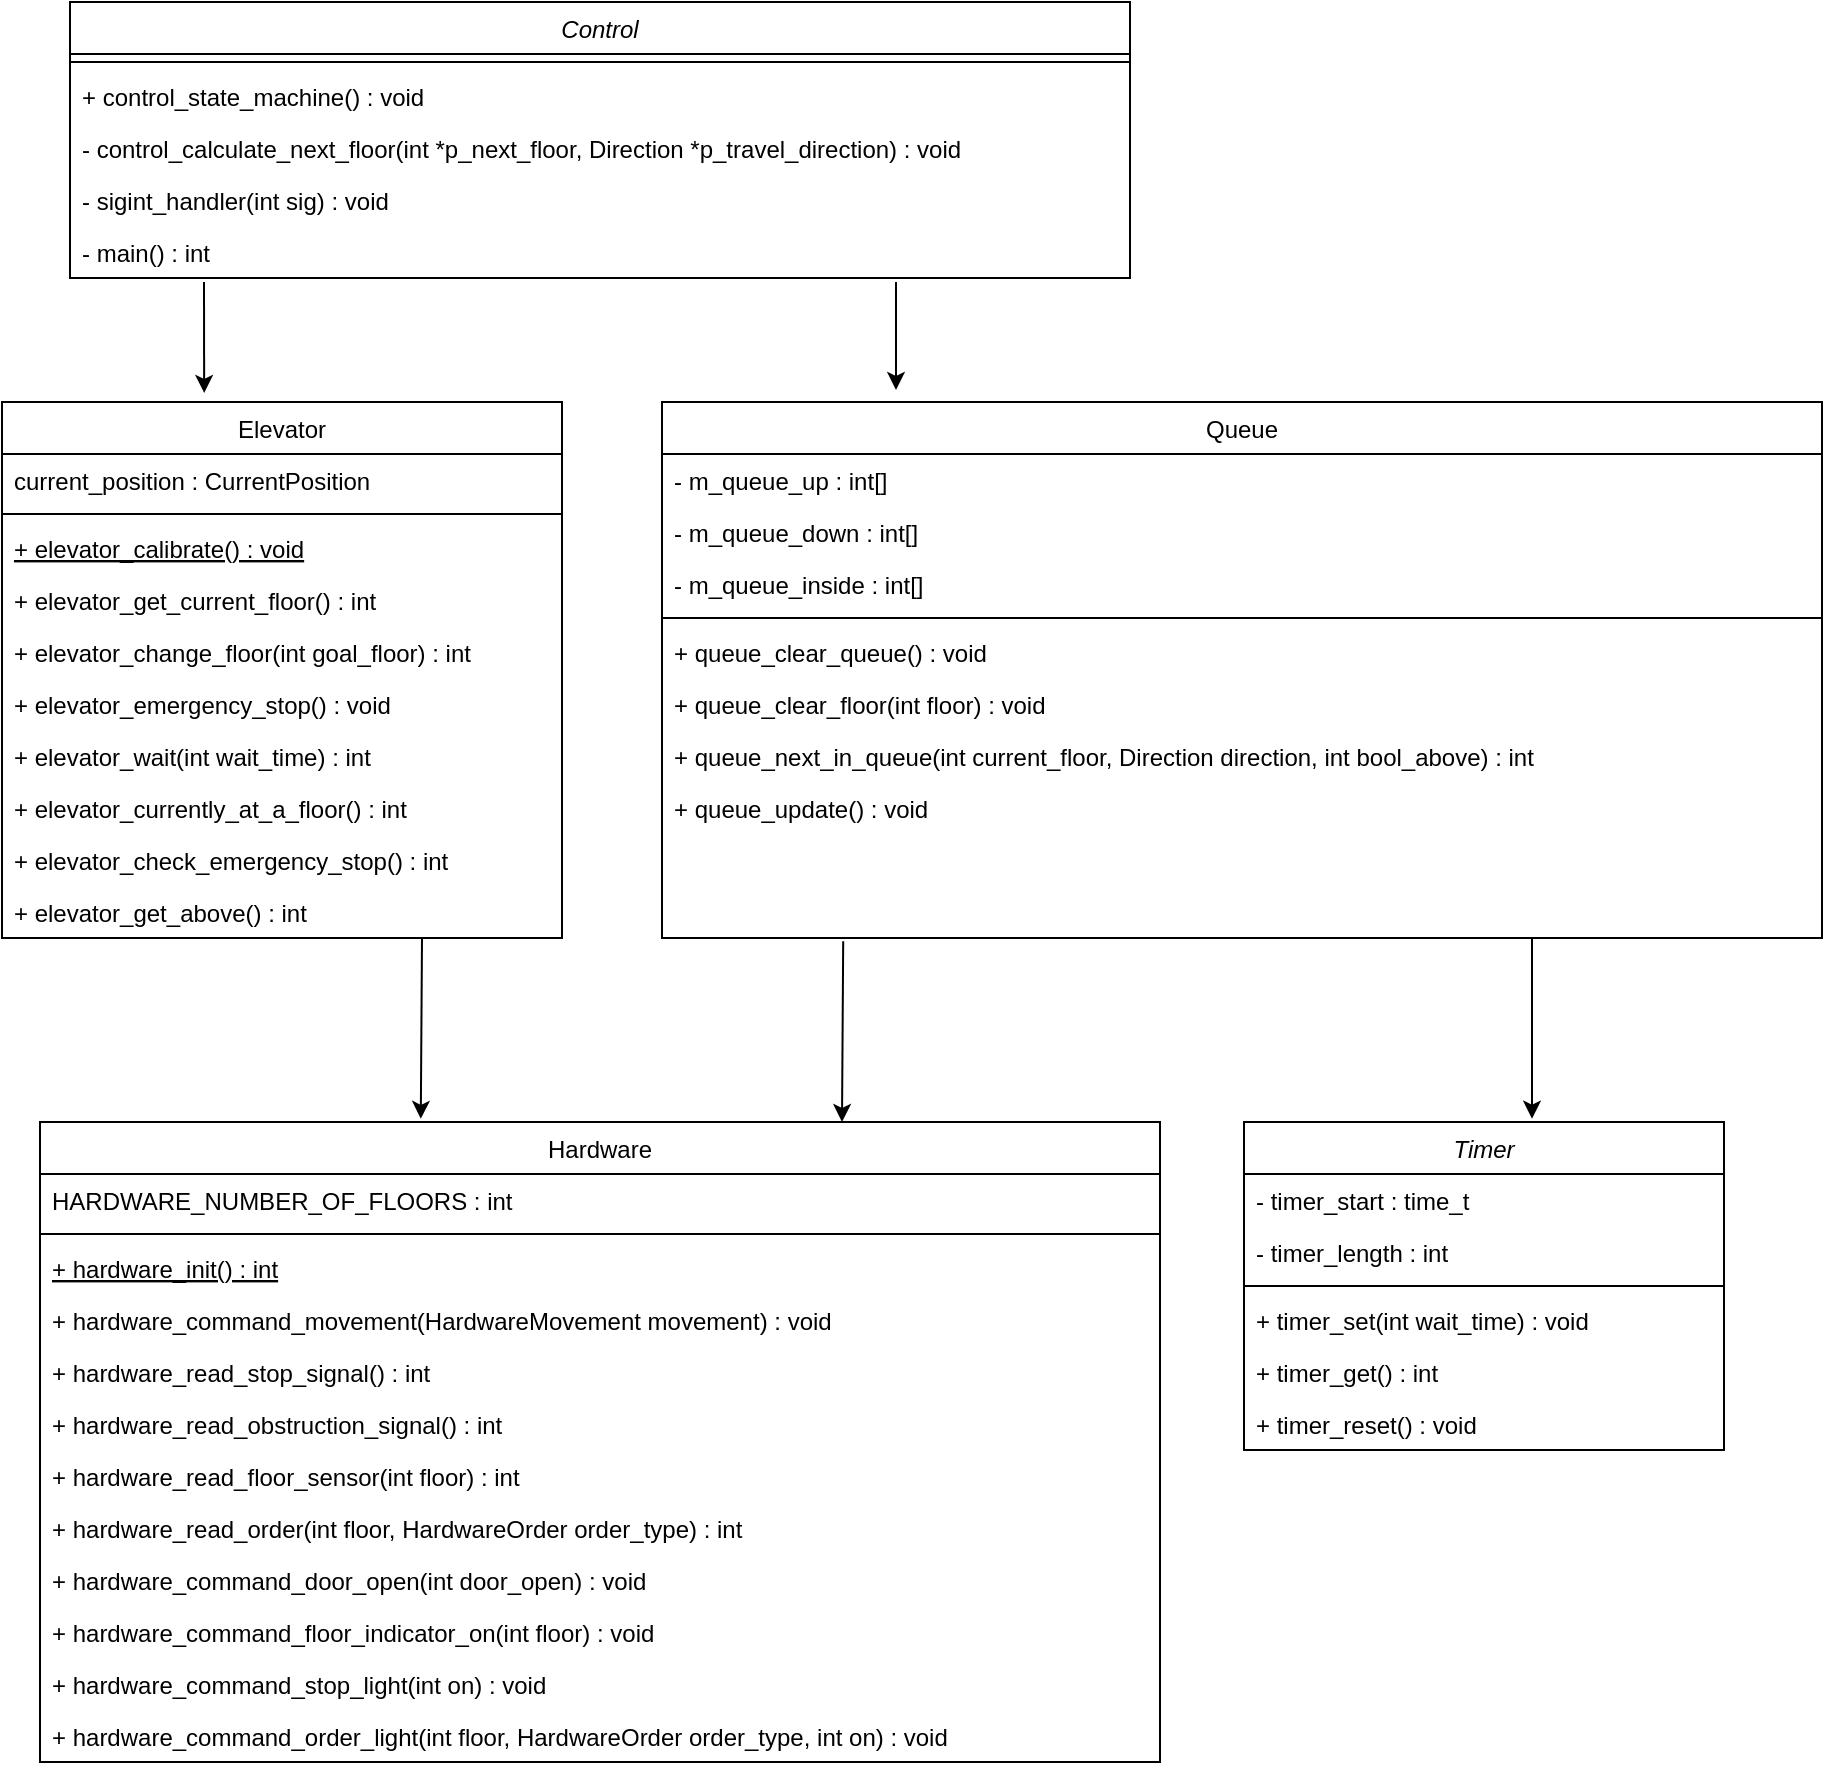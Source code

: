 <mxfile version="12.7.9" type="device"><diagram id="C5RBs43oDa-KdzZeNtuy" name="Page-1"><mxGraphModel dx="1102" dy="618" grid="1" gridSize="10" guides="1" tooltips="1" connect="1" arrows="1" fold="1" page="1" pageScale="1" pageWidth="827" pageHeight="1169" math="0" shadow="0"><root><mxCell id="WIyWlLk6GJQsqaUBKTNV-0"/><mxCell id="WIyWlLk6GJQsqaUBKTNV-1" parent="WIyWlLk6GJQsqaUBKTNV-0"/><mxCell id="zkfFHV4jXpPFQw0GAbJ--0" value="Control" style="swimlane;fontStyle=2;align=center;verticalAlign=top;childLayout=stackLayout;horizontal=1;startSize=26;horizontalStack=0;resizeParent=1;resizeLast=0;collapsible=1;marginBottom=0;rounded=0;shadow=0;strokeWidth=1;" parent="WIyWlLk6GJQsqaUBKTNV-1" vertex="1"><mxGeometry x="414" y="40" width="530" height="138" as="geometry"><mxRectangle x="230" y="140" width="160" height="26" as="alternateBounds"/></mxGeometry></mxCell><mxCell id="zkfFHV4jXpPFQw0GAbJ--4" value="" style="line;html=1;strokeWidth=1;align=left;verticalAlign=middle;spacingTop=-1;spacingLeft=3;spacingRight=3;rotatable=0;labelPosition=right;points=[];portConstraint=eastwest;" parent="zkfFHV4jXpPFQw0GAbJ--0" vertex="1"><mxGeometry y="26" width="530" height="8" as="geometry"/></mxCell><mxCell id="zkfFHV4jXpPFQw0GAbJ--5" value="+ control_state_machine() : void" style="text;align=left;verticalAlign=top;spacingLeft=4;spacingRight=4;overflow=hidden;rotatable=0;points=[[0,0.5],[1,0.5]];portConstraint=eastwest;" parent="zkfFHV4jXpPFQw0GAbJ--0" vertex="1"><mxGeometry y="34" width="530" height="26" as="geometry"/></mxCell><mxCell id="mmN7HMZ0V1byOrxeYtPG-7" value="- control_calculate_next_floor(int *p_next_floor, Direction *p_travel_direction) : void" style="text;align=left;verticalAlign=top;spacingLeft=4;spacingRight=4;overflow=hidden;rotatable=0;points=[[0,0.5],[1,0.5]];portConstraint=eastwest;" parent="zkfFHV4jXpPFQw0GAbJ--0" vertex="1"><mxGeometry y="60" width="530" height="26" as="geometry"/></mxCell><mxCell id="mmN7HMZ0V1byOrxeYtPG-64" value="- sigint_handler(int sig) : void" style="text;align=left;verticalAlign=top;spacingLeft=4;spacingRight=4;overflow=hidden;rotatable=0;points=[[0,0.5],[1,0.5]];portConstraint=eastwest;" parent="zkfFHV4jXpPFQw0GAbJ--0" vertex="1"><mxGeometry y="86" width="530" height="26" as="geometry"/></mxCell><mxCell id="mmN7HMZ0V1byOrxeYtPG-65" value="- main() : int" style="text;align=left;verticalAlign=top;spacingLeft=4;spacingRight=4;overflow=hidden;rotatable=0;points=[[0,0.5],[1,0.5]];portConstraint=eastwest;" parent="zkfFHV4jXpPFQw0GAbJ--0" vertex="1"><mxGeometry y="112" width="530" height="26" as="geometry"/></mxCell><mxCell id="zkfFHV4jXpPFQw0GAbJ--6" value="Elevator" style="swimlane;fontStyle=0;align=center;verticalAlign=top;childLayout=stackLayout;horizontal=1;startSize=26;horizontalStack=0;resizeParent=1;resizeLast=0;collapsible=1;marginBottom=0;rounded=0;shadow=0;strokeWidth=1;" parent="WIyWlLk6GJQsqaUBKTNV-1" vertex="1"><mxGeometry x="380" y="240" width="280" height="268" as="geometry"><mxRectangle x="130" y="380" width="160" height="26" as="alternateBounds"/></mxGeometry></mxCell><mxCell id="zkfFHV4jXpPFQw0GAbJ--7" value="current_position : CurrentPosition" style="text;align=left;verticalAlign=top;spacingLeft=4;spacingRight=4;overflow=hidden;rotatable=0;points=[[0,0.5],[1,0.5]];portConstraint=eastwest;" parent="zkfFHV4jXpPFQw0GAbJ--6" vertex="1"><mxGeometry y="26" width="280" height="26" as="geometry"/></mxCell><mxCell id="zkfFHV4jXpPFQw0GAbJ--9" value="" style="line;html=1;strokeWidth=1;align=left;verticalAlign=middle;spacingTop=-1;spacingLeft=3;spacingRight=3;rotatable=0;labelPosition=right;points=[];portConstraint=eastwest;" parent="zkfFHV4jXpPFQw0GAbJ--6" vertex="1"><mxGeometry y="52" width="280" height="8" as="geometry"/></mxCell><mxCell id="zkfFHV4jXpPFQw0GAbJ--10" value="+ elevator_calibrate() : void" style="text;align=left;verticalAlign=top;spacingLeft=4;spacingRight=4;overflow=hidden;rotatable=0;points=[[0,0.5],[1,0.5]];portConstraint=eastwest;fontStyle=4" parent="zkfFHV4jXpPFQw0GAbJ--6" vertex="1"><mxGeometry y="60" width="280" height="26" as="geometry"/></mxCell><mxCell id="zkfFHV4jXpPFQw0GAbJ--11" value="+ elevator_get_current_floor() : int" style="text;align=left;verticalAlign=top;spacingLeft=4;spacingRight=4;overflow=hidden;rotatable=0;points=[[0,0.5],[1,0.5]];portConstraint=eastwest;" parent="zkfFHV4jXpPFQw0GAbJ--6" vertex="1"><mxGeometry y="86" width="280" height="26" as="geometry"/></mxCell><mxCell id="mmN7HMZ0V1byOrxeYtPG-8" value="+ elevator_change_floor(int goal_floor) : int" style="text;align=left;verticalAlign=top;spacingLeft=4;spacingRight=4;overflow=hidden;rotatable=0;points=[[0,0.5],[1,0.5]];portConstraint=eastwest;" parent="zkfFHV4jXpPFQw0GAbJ--6" vertex="1"><mxGeometry y="112" width="280" height="26" as="geometry"/></mxCell><mxCell id="mmN7HMZ0V1byOrxeYtPG-9" value="+ elevator_emergency_stop() : void" style="text;align=left;verticalAlign=top;spacingLeft=4;spacingRight=4;overflow=hidden;rotatable=0;points=[[0,0.5],[1,0.5]];portConstraint=eastwest;" parent="zkfFHV4jXpPFQw0GAbJ--6" vertex="1"><mxGeometry y="138" width="280" height="26" as="geometry"/></mxCell><mxCell id="mmN7HMZ0V1byOrxeYtPG-10" value="+ elevator_wait(int wait_time) : int" style="text;align=left;verticalAlign=top;spacingLeft=4;spacingRight=4;overflow=hidden;rotatable=0;points=[[0,0.5],[1,0.5]];portConstraint=eastwest;" parent="zkfFHV4jXpPFQw0GAbJ--6" vertex="1"><mxGeometry y="164" width="280" height="26" as="geometry"/></mxCell><mxCell id="mmN7HMZ0V1byOrxeYtPG-11" value="+ elevator_currently_at_a_floor() : int" style="text;align=left;verticalAlign=top;spacingLeft=4;spacingRight=4;overflow=hidden;rotatable=0;points=[[0,0.5],[1,0.5]];portConstraint=eastwest;" parent="zkfFHV4jXpPFQw0GAbJ--6" vertex="1"><mxGeometry y="190" width="280" height="26" as="geometry"/></mxCell><mxCell id="mmN7HMZ0V1byOrxeYtPG-12" value="+ elevator_check_emergency_stop() : int" style="text;align=left;verticalAlign=top;spacingLeft=4;spacingRight=4;overflow=hidden;rotatable=0;points=[[0,0.5],[1,0.5]];portConstraint=eastwest;" parent="zkfFHV4jXpPFQw0GAbJ--6" vertex="1"><mxGeometry y="216" width="280" height="26" as="geometry"/></mxCell><mxCell id="hRhxyXa2RVkg9MuZeapp-2" value="+ elevator_get_above() : int" style="text;align=left;verticalAlign=top;spacingLeft=4;spacingRight=4;overflow=hidden;rotatable=0;points=[[0,0.5],[1,0.5]];portConstraint=eastwest;" vertex="1" parent="zkfFHV4jXpPFQw0GAbJ--6"><mxGeometry y="242" width="280" height="26" as="geometry"/></mxCell><mxCell id="mmN7HMZ0V1byOrxeYtPG-54" style="edgeStyle=orthogonalEdgeStyle;rounded=0;orthogonalLoop=1;jettySize=auto;html=1;exitX=0.75;exitY=1;exitDx=0;exitDy=0;entryX=0.6;entryY=-0.01;entryDx=0;entryDy=0;entryPerimeter=0;" parent="WIyWlLk6GJQsqaUBKTNV-1" source="zkfFHV4jXpPFQw0GAbJ--17" target="mmN7HMZ0V1byOrxeYtPG-32" edge="1"><mxGeometry relative="1" as="geometry"/></mxCell><mxCell id="zkfFHV4jXpPFQw0GAbJ--17" value="Queue" style="swimlane;fontStyle=0;align=center;verticalAlign=top;childLayout=stackLayout;horizontal=1;startSize=26;horizontalStack=0;resizeParent=1;resizeLast=0;collapsible=1;marginBottom=0;rounded=0;shadow=0;strokeWidth=1;" parent="WIyWlLk6GJQsqaUBKTNV-1" vertex="1"><mxGeometry x="710" y="240" width="580" height="268" as="geometry"><mxRectangle x="550" y="140" width="160" height="26" as="alternateBounds"/></mxGeometry></mxCell><mxCell id="zkfFHV4jXpPFQw0GAbJ--21" value="- m_queue_up : int[]" style="text;align=left;verticalAlign=top;spacingLeft=4;spacingRight=4;overflow=hidden;rotatable=0;points=[[0,0.5],[1,0.5]];portConstraint=eastwest;rounded=0;shadow=0;html=0;" parent="zkfFHV4jXpPFQw0GAbJ--17" vertex="1"><mxGeometry y="26" width="580" height="26" as="geometry"/></mxCell><mxCell id="zkfFHV4jXpPFQw0GAbJ--22" value="- m_queue_down : int[]" style="text;align=left;verticalAlign=top;spacingLeft=4;spacingRight=4;overflow=hidden;rotatable=0;points=[[0,0.5],[1,0.5]];portConstraint=eastwest;rounded=0;shadow=0;html=0;" parent="zkfFHV4jXpPFQw0GAbJ--17" vertex="1"><mxGeometry y="52" width="580" height="26" as="geometry"/></mxCell><mxCell id="mmN7HMZ0V1byOrxeYtPG-46" value="- m_queue_inside : int[]" style="text;align=left;verticalAlign=top;spacingLeft=4;spacingRight=4;overflow=hidden;rotatable=0;points=[[0,0.5],[1,0.5]];portConstraint=eastwest;rounded=0;shadow=0;html=0;" parent="zkfFHV4jXpPFQw0GAbJ--17" vertex="1"><mxGeometry y="78" width="580" height="26" as="geometry"/></mxCell><mxCell id="zkfFHV4jXpPFQw0GAbJ--23" value="" style="line;html=1;strokeWidth=1;align=left;verticalAlign=middle;spacingTop=-1;spacingLeft=3;spacingRight=3;rotatable=0;labelPosition=right;points=[];portConstraint=eastwest;" parent="zkfFHV4jXpPFQw0GAbJ--17" vertex="1"><mxGeometry y="104" width="580" height="8" as="geometry"/></mxCell><mxCell id="zkfFHV4jXpPFQw0GAbJ--24" value="+ queue_clear_queue() : void" style="text;align=left;verticalAlign=top;spacingLeft=4;spacingRight=4;overflow=hidden;rotatable=0;points=[[0,0.5],[1,0.5]];portConstraint=eastwest;" parent="zkfFHV4jXpPFQw0GAbJ--17" vertex="1"><mxGeometry y="112" width="580" height="26" as="geometry"/></mxCell><mxCell id="mmN7HMZ0V1byOrxeYtPG-41" value="+ queue_clear_floor(int floor) : void" style="text;align=left;verticalAlign=top;spacingLeft=4;spacingRight=4;overflow=hidden;rotatable=0;points=[[0,0.5],[1,0.5]];portConstraint=eastwest;" parent="zkfFHV4jXpPFQw0GAbJ--17" vertex="1"><mxGeometry y="138" width="580" height="26" as="geometry"/></mxCell><mxCell id="mmN7HMZ0V1byOrxeYtPG-42" value="+ queue_next_in_queue(int current_floor, Direction direction, int bool_above) : int" style="text;align=left;verticalAlign=top;spacingLeft=4;spacingRight=4;overflow=hidden;rotatable=0;points=[[0,0.5],[1,0.5]];portConstraint=eastwest;" parent="zkfFHV4jXpPFQw0GAbJ--17" vertex="1"><mxGeometry y="164" width="580" height="26" as="geometry"/></mxCell><mxCell id="mmN7HMZ0V1byOrxeYtPG-44" value="+ queue_update() : void" style="text;align=left;verticalAlign=top;spacingLeft=4;spacingRight=4;overflow=hidden;rotatable=0;points=[[0,0.5],[1,0.5]];portConstraint=eastwest;" parent="zkfFHV4jXpPFQw0GAbJ--17" vertex="1"><mxGeometry y="190" width="580" height="26" as="geometry"/></mxCell><mxCell id="mmN7HMZ0V1byOrxeYtPG-17" value="Hardware" style="swimlane;fontStyle=0;align=center;verticalAlign=top;childLayout=stackLayout;horizontal=1;startSize=26;horizontalStack=0;resizeParent=1;resizeLast=0;collapsible=1;marginBottom=0;rounded=0;shadow=0;strokeWidth=1;" parent="WIyWlLk6GJQsqaUBKTNV-1" vertex="1"><mxGeometry x="399" y="600" width="560" height="320" as="geometry"><mxRectangle x="130" y="380" width="160" height="26" as="alternateBounds"/></mxGeometry></mxCell><mxCell id="mmN7HMZ0V1byOrxeYtPG-18" value="HARDWARE_NUMBER_OF_FLOORS : int" style="text;align=left;verticalAlign=top;spacingLeft=4;spacingRight=4;overflow=hidden;rotatable=0;points=[[0,0.5],[1,0.5]];portConstraint=eastwest;" parent="mmN7HMZ0V1byOrxeYtPG-17" vertex="1"><mxGeometry y="26" width="560" height="26" as="geometry"/></mxCell><mxCell id="mmN7HMZ0V1byOrxeYtPG-19" value="" style="line;html=1;strokeWidth=1;align=left;verticalAlign=middle;spacingTop=-1;spacingLeft=3;spacingRight=3;rotatable=0;labelPosition=right;points=[];portConstraint=eastwest;" parent="mmN7HMZ0V1byOrxeYtPG-17" vertex="1"><mxGeometry y="52" width="560" height="8" as="geometry"/></mxCell><mxCell id="mmN7HMZ0V1byOrxeYtPG-20" value="+ hardware_init() : int" style="text;align=left;verticalAlign=top;spacingLeft=4;spacingRight=4;overflow=hidden;rotatable=0;points=[[0,0.5],[1,0.5]];portConstraint=eastwest;fontStyle=4" parent="mmN7HMZ0V1byOrxeYtPG-17" vertex="1"><mxGeometry y="60" width="560" height="26" as="geometry"/></mxCell><mxCell id="mmN7HMZ0V1byOrxeYtPG-21" value="+ hardware_command_movement(HardwareMovement movement) : void" style="text;align=left;verticalAlign=top;spacingLeft=4;spacingRight=4;overflow=hidden;rotatable=0;points=[[0,0.5],[1,0.5]];portConstraint=eastwest;" parent="mmN7HMZ0V1byOrxeYtPG-17" vertex="1"><mxGeometry y="86" width="560" height="26" as="geometry"/></mxCell><mxCell id="mmN7HMZ0V1byOrxeYtPG-22" value="+ hardware_read_stop_signal() : int" style="text;align=left;verticalAlign=top;spacingLeft=4;spacingRight=4;overflow=hidden;rotatable=0;points=[[0,0.5],[1,0.5]];portConstraint=eastwest;" parent="mmN7HMZ0V1byOrxeYtPG-17" vertex="1"><mxGeometry y="112" width="560" height="26" as="geometry"/></mxCell><mxCell id="mmN7HMZ0V1byOrxeYtPG-23" value="+ hardware_read_obstruction_signal() : int" style="text;align=left;verticalAlign=top;spacingLeft=4;spacingRight=4;overflow=hidden;rotatable=0;points=[[0,0.5],[1,0.5]];portConstraint=eastwest;" parent="mmN7HMZ0V1byOrxeYtPG-17" vertex="1"><mxGeometry y="138" width="560" height="26" as="geometry"/></mxCell><mxCell id="mmN7HMZ0V1byOrxeYtPG-24" value="+ hardware_read_floor_sensor(int floor) : int" style="text;align=left;verticalAlign=top;spacingLeft=4;spacingRight=4;overflow=hidden;rotatable=0;points=[[0,0.5],[1,0.5]];portConstraint=eastwest;" parent="mmN7HMZ0V1byOrxeYtPG-17" vertex="1"><mxGeometry y="164" width="560" height="26" as="geometry"/></mxCell><mxCell id="mmN7HMZ0V1byOrxeYtPG-25" value="+ hardware_read_order(int floor, HardwareOrder order_type) : int" style="text;align=left;verticalAlign=top;spacingLeft=4;spacingRight=4;overflow=hidden;rotatable=0;points=[[0,0.5],[1,0.5]];portConstraint=eastwest;" parent="mmN7HMZ0V1byOrxeYtPG-17" vertex="1"><mxGeometry y="190" width="560" height="26" as="geometry"/></mxCell><mxCell id="mmN7HMZ0V1byOrxeYtPG-26" value="+ hardware_command_door_open(int door_open) : void" style="text;align=left;verticalAlign=top;spacingLeft=4;spacingRight=4;overflow=hidden;rotatable=0;points=[[0,0.5],[1,0.5]];portConstraint=eastwest;" parent="mmN7HMZ0V1byOrxeYtPG-17" vertex="1"><mxGeometry y="216" width="560" height="26" as="geometry"/></mxCell><mxCell id="mmN7HMZ0V1byOrxeYtPG-29" value="+ hardware_command_floor_indicator_on(int floor) : void" style="text;align=left;verticalAlign=top;spacingLeft=4;spacingRight=4;overflow=hidden;rotatable=0;points=[[0,0.5],[1,0.5]];portConstraint=eastwest;" parent="mmN7HMZ0V1byOrxeYtPG-17" vertex="1"><mxGeometry y="242" width="560" height="26" as="geometry"/></mxCell><mxCell id="mmN7HMZ0V1byOrxeYtPG-30" value="+ hardware_command_stop_light(int on) : void" style="text;align=left;verticalAlign=top;spacingLeft=4;spacingRight=4;overflow=hidden;rotatable=0;points=[[0,0.5],[1,0.5]];portConstraint=eastwest;" parent="mmN7HMZ0V1byOrxeYtPG-17" vertex="1"><mxGeometry y="268" width="560" height="26" as="geometry"/></mxCell><mxCell id="mmN7HMZ0V1byOrxeYtPG-31" value="+ hardware_command_order_light(int floor, HardwareOrder order_type, int on) : void" style="text;align=left;verticalAlign=top;spacingLeft=4;spacingRight=4;overflow=hidden;rotatable=0;points=[[0,0.5],[1,0.5]];portConstraint=eastwest;" parent="mmN7HMZ0V1byOrxeYtPG-17" vertex="1"><mxGeometry y="294" width="560" height="26" as="geometry"/></mxCell><mxCell id="mmN7HMZ0V1byOrxeYtPG-32" value="Timer" style="swimlane;fontStyle=2;align=center;verticalAlign=top;childLayout=stackLayout;horizontal=1;startSize=26;horizontalStack=0;resizeParent=1;resizeLast=0;collapsible=1;marginBottom=0;rounded=0;shadow=0;strokeWidth=1;" parent="WIyWlLk6GJQsqaUBKTNV-1" vertex="1"><mxGeometry x="1001" y="600" width="240" height="164" as="geometry"><mxRectangle x="230" y="140" width="160" height="26" as="alternateBounds"/></mxGeometry></mxCell><mxCell id="mmN7HMZ0V1byOrxeYtPG-33" value="- timer_start : time_t" style="text;align=left;verticalAlign=top;spacingLeft=4;spacingRight=4;overflow=hidden;rotatable=0;points=[[0,0.5],[1,0.5]];portConstraint=eastwest;" parent="mmN7HMZ0V1byOrxeYtPG-32" vertex="1"><mxGeometry y="26" width="240" height="26" as="geometry"/></mxCell><mxCell id="mmN7HMZ0V1byOrxeYtPG-40" value="- timer_length : int" style="text;align=left;verticalAlign=top;spacingLeft=4;spacingRight=4;overflow=hidden;rotatable=0;points=[[0,0.5],[1,0.5]];portConstraint=eastwest;" parent="mmN7HMZ0V1byOrxeYtPG-32" vertex="1"><mxGeometry y="52" width="240" height="26" as="geometry"/></mxCell><mxCell id="mmN7HMZ0V1byOrxeYtPG-36" value="" style="line;html=1;strokeWidth=1;align=left;verticalAlign=middle;spacingTop=-1;spacingLeft=3;spacingRight=3;rotatable=0;labelPosition=right;points=[];portConstraint=eastwest;" parent="mmN7HMZ0V1byOrxeYtPG-32" vertex="1"><mxGeometry y="78" width="240" height="8" as="geometry"/></mxCell><mxCell id="mmN7HMZ0V1byOrxeYtPG-37" value="+ timer_set(int wait_time) : void" style="text;align=left;verticalAlign=top;spacingLeft=4;spacingRight=4;overflow=hidden;rotatable=0;points=[[0,0.5],[1,0.5]];portConstraint=eastwest;" parent="mmN7HMZ0V1byOrxeYtPG-32" vertex="1"><mxGeometry y="86" width="240" height="26" as="geometry"/></mxCell><mxCell id="mmN7HMZ0V1byOrxeYtPG-38" value="+ timer_get() : int" style="text;align=left;verticalAlign=top;spacingLeft=4;spacingRight=4;overflow=hidden;rotatable=0;points=[[0,0.5],[1,0.5]];portConstraint=eastwest;" parent="mmN7HMZ0V1byOrxeYtPG-32" vertex="1"><mxGeometry y="112" width="240" height="26" as="geometry"/></mxCell><mxCell id="mmN7HMZ0V1byOrxeYtPG-39" value="+ timer_reset() : void" style="text;align=left;verticalAlign=top;spacingLeft=4;spacingRight=4;overflow=hidden;rotatable=0;points=[[0,0.5],[1,0.5]];portConstraint=eastwest;" parent="mmN7HMZ0V1byOrxeYtPG-32" vertex="1"><mxGeometry y="138" width="240" height="26" as="geometry"/></mxCell><mxCell id="mmN7HMZ0V1byOrxeYtPG-59" value="" style="endArrow=classic;html=1;entryX=0.361;entryY=-0.017;entryDx=0;entryDy=0;entryPerimeter=0;" parent="WIyWlLk6GJQsqaUBKTNV-1" target="zkfFHV4jXpPFQw0GAbJ--6" edge="1"><mxGeometry width="50" height="50" relative="1" as="geometry"><mxPoint x="481" y="180" as="sourcePoint"/><mxPoint x="420" y="450" as="targetPoint"/></mxGeometry></mxCell><mxCell id="mmN7HMZ0V1byOrxeYtPG-60" value="" style="endArrow=classic;html=1;" parent="WIyWlLk6GJQsqaUBKTNV-1" edge="1"><mxGeometry width="50" height="50" relative="1" as="geometry"><mxPoint x="827" y="180" as="sourcePoint"/><mxPoint x="827" y="234" as="targetPoint"/></mxGeometry></mxCell><mxCell id="mmN7HMZ0V1byOrxeYtPG-61" value="" style="endArrow=classic;html=1;exitX=0.75;exitY=1;exitDx=0;exitDy=0;entryX=0.34;entryY=-0.005;entryDx=0;entryDy=0;entryPerimeter=0;" parent="WIyWlLk6GJQsqaUBKTNV-1" source="zkfFHV4jXpPFQw0GAbJ--6" target="mmN7HMZ0V1byOrxeYtPG-17" edge="1"><mxGeometry width="50" height="50" relative="1" as="geometry"><mxPoint x="870" y="420" as="sourcePoint"/><mxPoint x="920" y="370" as="targetPoint"/></mxGeometry></mxCell><mxCell id="mmN7HMZ0V1byOrxeYtPG-62" value="" style="endArrow=classic;html=1;exitX=0.75;exitY=1;exitDx=0;exitDy=0;entryX=0.34;entryY=-0.005;entryDx=0;entryDy=0;entryPerimeter=0;" parent="WIyWlLk6GJQsqaUBKTNV-1" edge="1"><mxGeometry width="50" height="50" relative="1" as="geometry"><mxPoint x="800.6" y="509.6" as="sourcePoint"/><mxPoint x="800.0" y="600.0" as="targetPoint"/></mxGeometry></mxCell></root></mxGraphModel></diagram></mxfile>